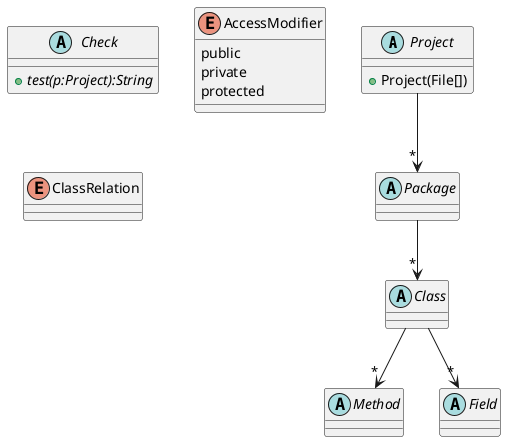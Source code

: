 @startuml
abstract class Project{
+Project(File[])
}
abstract class Package{

}

abstract class Class{

}

abstract class Method{

}

abstract class Field{

}

abstract class Check{
+{abstract}test(p:Project):String
}

enum AccessModifier{
public
private
protected
}

enum ClassRelation{

}

Project-->"*"Package
Package-->"*"Class
Class-->"*"Method
Class-->"*"Field



@enduml